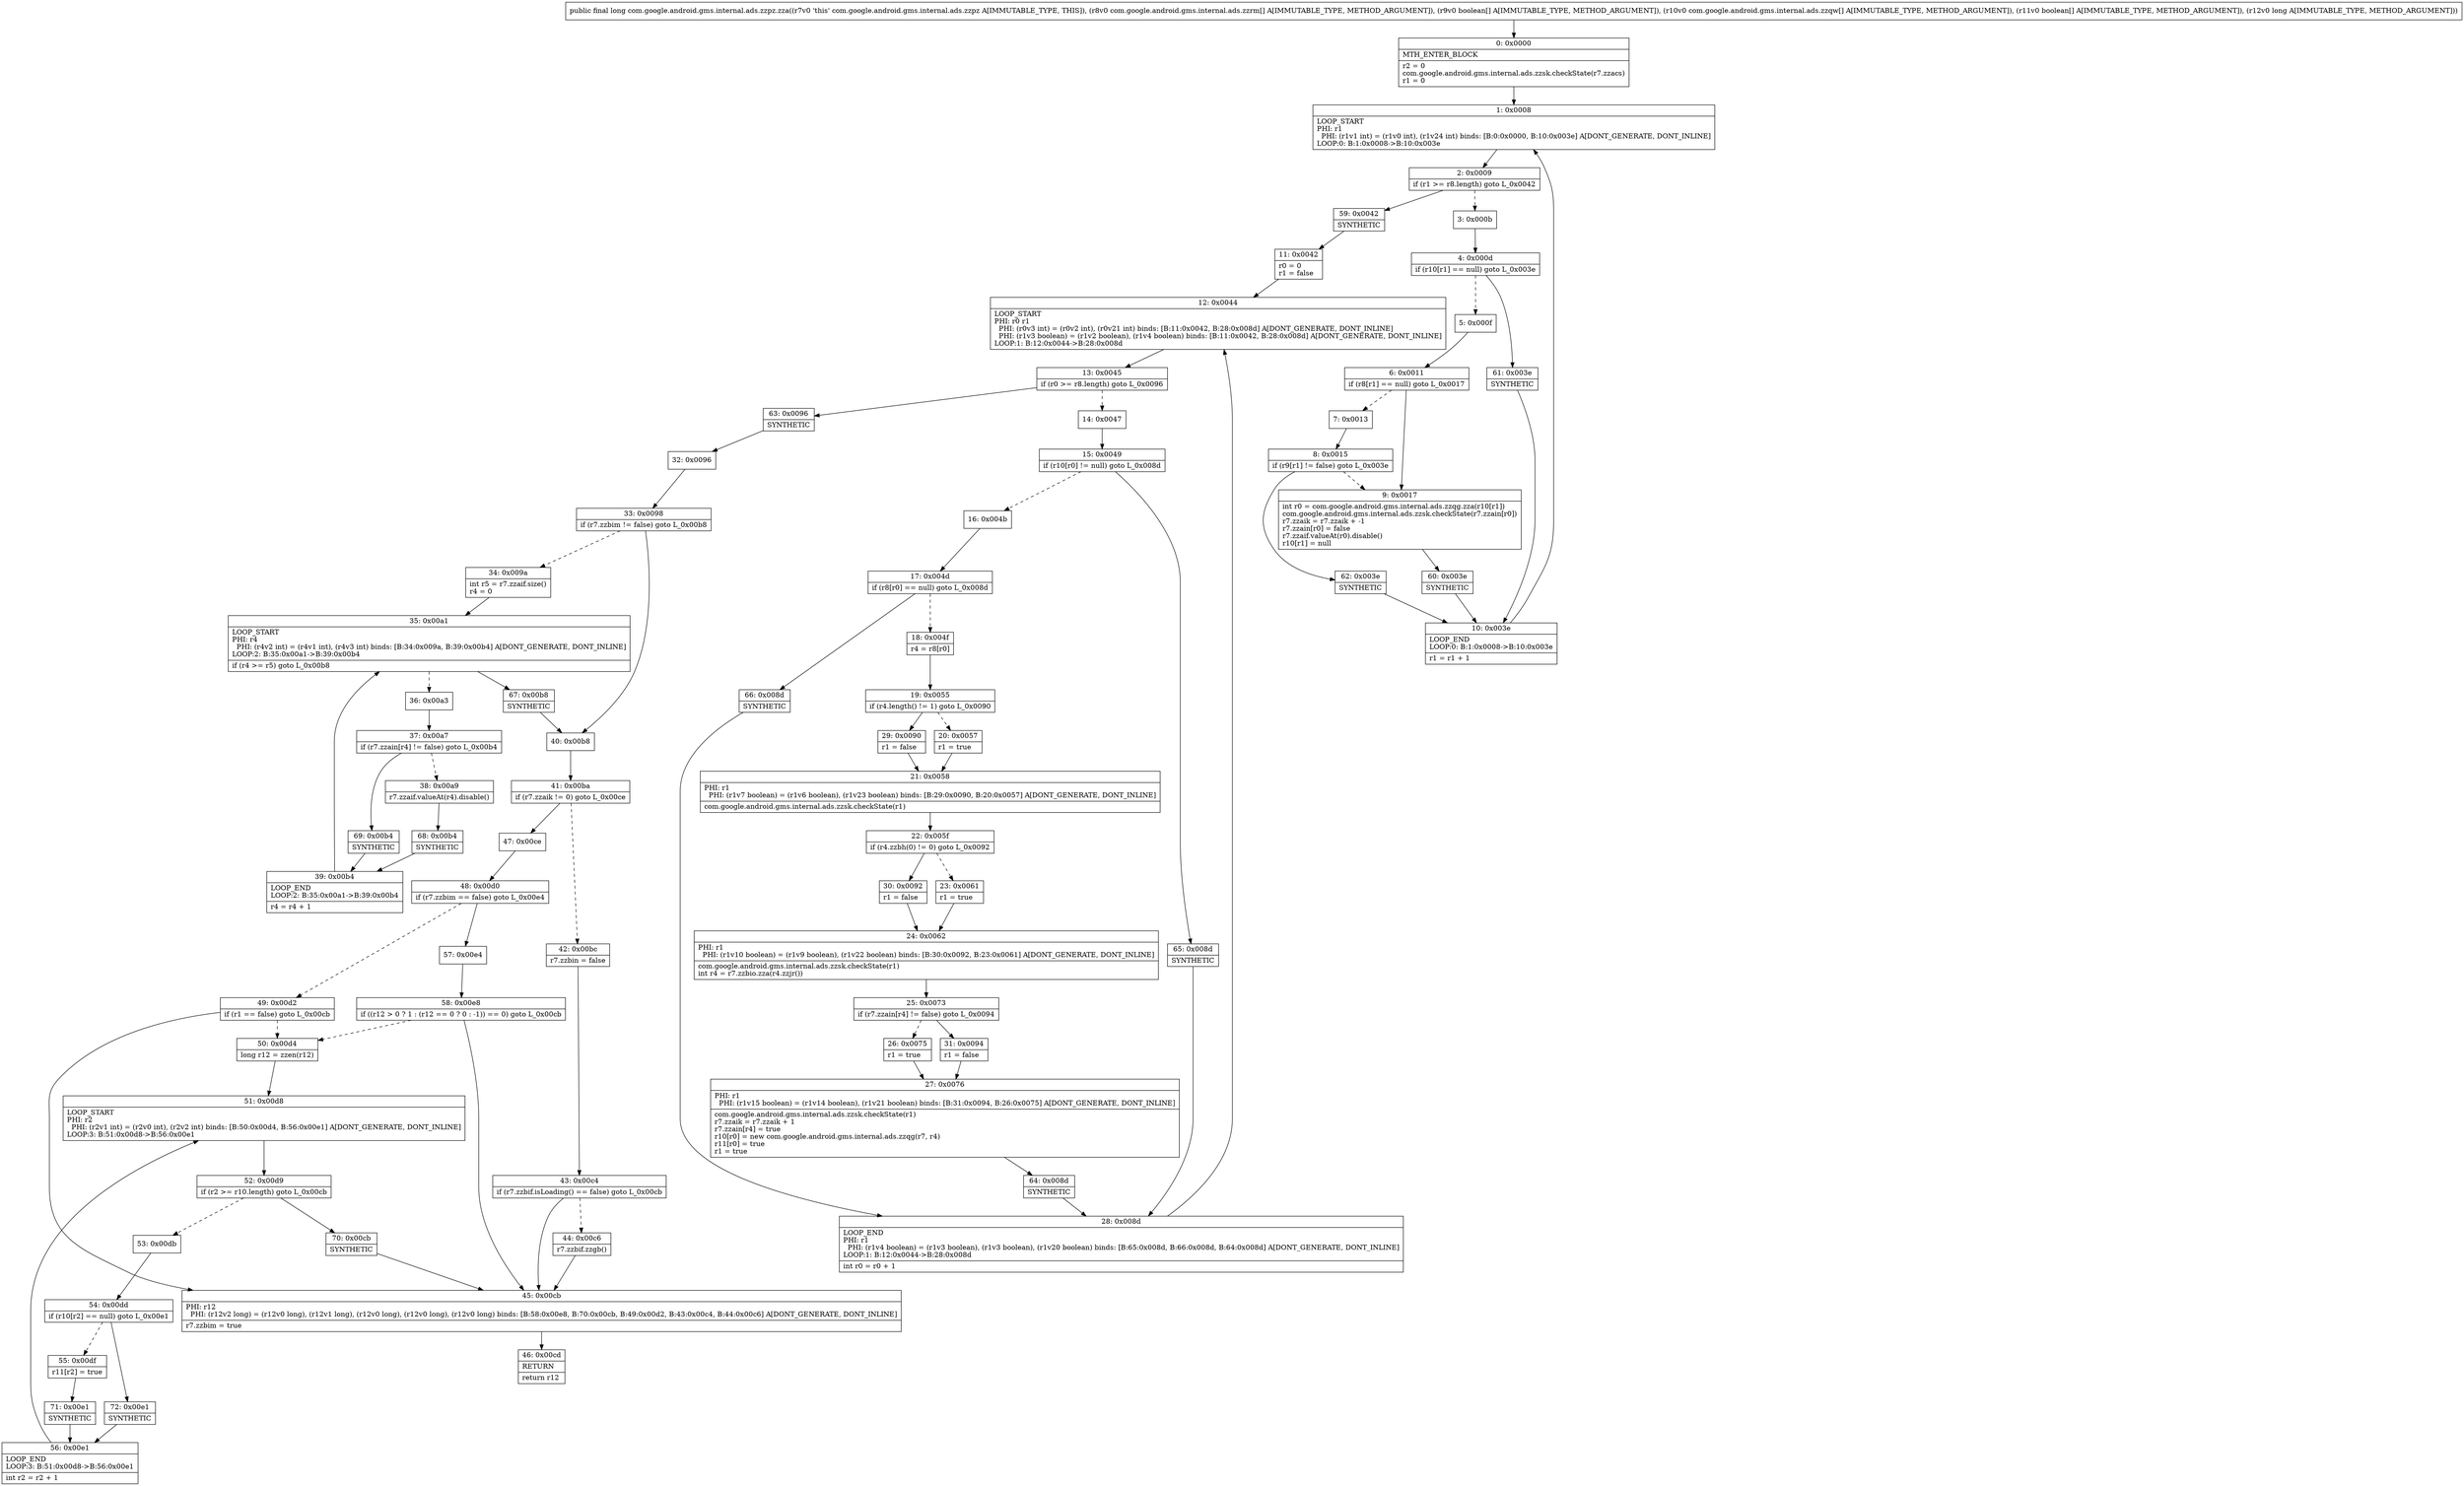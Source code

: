 digraph "CFG forcom.google.android.gms.internal.ads.zzpz.zza([Lcom\/google\/android\/gms\/internal\/ads\/zzrm;[Z[Lcom\/google\/android\/gms\/internal\/ads\/zzqw;[ZJ)J" {
Node_0 [shape=record,label="{0\:\ 0x0000|MTH_ENTER_BLOCK\l|r2 = 0\lcom.google.android.gms.internal.ads.zzsk.checkState(r7.zzacs)\lr1 = 0\l}"];
Node_1 [shape=record,label="{1\:\ 0x0008|LOOP_START\lPHI: r1 \l  PHI: (r1v1 int) = (r1v0 int), (r1v24 int) binds: [B:0:0x0000, B:10:0x003e] A[DONT_GENERATE, DONT_INLINE]\lLOOP:0: B:1:0x0008\-\>B:10:0x003e\l}"];
Node_2 [shape=record,label="{2\:\ 0x0009|if (r1 \>= r8.length) goto L_0x0042\l}"];
Node_3 [shape=record,label="{3\:\ 0x000b}"];
Node_4 [shape=record,label="{4\:\ 0x000d|if (r10[r1] == null) goto L_0x003e\l}"];
Node_5 [shape=record,label="{5\:\ 0x000f}"];
Node_6 [shape=record,label="{6\:\ 0x0011|if (r8[r1] == null) goto L_0x0017\l}"];
Node_7 [shape=record,label="{7\:\ 0x0013}"];
Node_8 [shape=record,label="{8\:\ 0x0015|if (r9[r1] != false) goto L_0x003e\l}"];
Node_9 [shape=record,label="{9\:\ 0x0017|int r0 = com.google.android.gms.internal.ads.zzqg.zza(r10[r1])\lcom.google.android.gms.internal.ads.zzsk.checkState(r7.zzain[r0])\lr7.zzaik = r7.zzaik + \-1\lr7.zzain[r0] = false\lr7.zzaif.valueAt(r0).disable()\lr10[r1] = null\l}"];
Node_10 [shape=record,label="{10\:\ 0x003e|LOOP_END\lLOOP:0: B:1:0x0008\-\>B:10:0x003e\l|r1 = r1 + 1\l}"];
Node_11 [shape=record,label="{11\:\ 0x0042|r0 = 0\lr1 = false\l}"];
Node_12 [shape=record,label="{12\:\ 0x0044|LOOP_START\lPHI: r0 r1 \l  PHI: (r0v3 int) = (r0v2 int), (r0v21 int) binds: [B:11:0x0042, B:28:0x008d] A[DONT_GENERATE, DONT_INLINE]\l  PHI: (r1v3 boolean) = (r1v2 boolean), (r1v4 boolean) binds: [B:11:0x0042, B:28:0x008d] A[DONT_GENERATE, DONT_INLINE]\lLOOP:1: B:12:0x0044\-\>B:28:0x008d\l}"];
Node_13 [shape=record,label="{13\:\ 0x0045|if (r0 \>= r8.length) goto L_0x0096\l}"];
Node_14 [shape=record,label="{14\:\ 0x0047}"];
Node_15 [shape=record,label="{15\:\ 0x0049|if (r10[r0] != null) goto L_0x008d\l}"];
Node_16 [shape=record,label="{16\:\ 0x004b}"];
Node_17 [shape=record,label="{17\:\ 0x004d|if (r8[r0] == null) goto L_0x008d\l}"];
Node_18 [shape=record,label="{18\:\ 0x004f|r4 = r8[r0]\l}"];
Node_19 [shape=record,label="{19\:\ 0x0055|if (r4.length() != 1) goto L_0x0090\l}"];
Node_20 [shape=record,label="{20\:\ 0x0057|r1 = true\l}"];
Node_21 [shape=record,label="{21\:\ 0x0058|PHI: r1 \l  PHI: (r1v7 boolean) = (r1v6 boolean), (r1v23 boolean) binds: [B:29:0x0090, B:20:0x0057] A[DONT_GENERATE, DONT_INLINE]\l|com.google.android.gms.internal.ads.zzsk.checkState(r1)\l}"];
Node_22 [shape=record,label="{22\:\ 0x005f|if (r4.zzbh(0) != 0) goto L_0x0092\l}"];
Node_23 [shape=record,label="{23\:\ 0x0061|r1 = true\l}"];
Node_24 [shape=record,label="{24\:\ 0x0062|PHI: r1 \l  PHI: (r1v10 boolean) = (r1v9 boolean), (r1v22 boolean) binds: [B:30:0x0092, B:23:0x0061] A[DONT_GENERATE, DONT_INLINE]\l|com.google.android.gms.internal.ads.zzsk.checkState(r1)\lint r4 = r7.zzbio.zza(r4.zzjr())\l}"];
Node_25 [shape=record,label="{25\:\ 0x0073|if (r7.zzain[r4] != false) goto L_0x0094\l}"];
Node_26 [shape=record,label="{26\:\ 0x0075|r1 = true\l}"];
Node_27 [shape=record,label="{27\:\ 0x0076|PHI: r1 \l  PHI: (r1v15 boolean) = (r1v14 boolean), (r1v21 boolean) binds: [B:31:0x0094, B:26:0x0075] A[DONT_GENERATE, DONT_INLINE]\l|com.google.android.gms.internal.ads.zzsk.checkState(r1)\lr7.zzaik = r7.zzaik + 1\lr7.zzain[r4] = true\lr10[r0] = new com.google.android.gms.internal.ads.zzqg(r7, r4)\lr11[r0] = true\lr1 = true\l}"];
Node_28 [shape=record,label="{28\:\ 0x008d|LOOP_END\lPHI: r1 \l  PHI: (r1v4 boolean) = (r1v3 boolean), (r1v3 boolean), (r1v20 boolean) binds: [B:65:0x008d, B:66:0x008d, B:64:0x008d] A[DONT_GENERATE, DONT_INLINE]\lLOOP:1: B:12:0x0044\-\>B:28:0x008d\l|int r0 = r0 + 1\l}"];
Node_29 [shape=record,label="{29\:\ 0x0090|r1 = false\l}"];
Node_30 [shape=record,label="{30\:\ 0x0092|r1 = false\l}"];
Node_31 [shape=record,label="{31\:\ 0x0094|r1 = false\l}"];
Node_32 [shape=record,label="{32\:\ 0x0096}"];
Node_33 [shape=record,label="{33\:\ 0x0098|if (r7.zzbim != false) goto L_0x00b8\l}"];
Node_34 [shape=record,label="{34\:\ 0x009a|int r5 = r7.zzaif.size()\lr4 = 0\l}"];
Node_35 [shape=record,label="{35\:\ 0x00a1|LOOP_START\lPHI: r4 \l  PHI: (r4v2 int) = (r4v1 int), (r4v3 int) binds: [B:34:0x009a, B:39:0x00b4] A[DONT_GENERATE, DONT_INLINE]\lLOOP:2: B:35:0x00a1\-\>B:39:0x00b4\l|if (r4 \>= r5) goto L_0x00b8\l}"];
Node_36 [shape=record,label="{36\:\ 0x00a3}"];
Node_37 [shape=record,label="{37\:\ 0x00a7|if (r7.zzain[r4] != false) goto L_0x00b4\l}"];
Node_38 [shape=record,label="{38\:\ 0x00a9|r7.zzaif.valueAt(r4).disable()\l}"];
Node_39 [shape=record,label="{39\:\ 0x00b4|LOOP_END\lLOOP:2: B:35:0x00a1\-\>B:39:0x00b4\l|r4 = r4 + 1\l}"];
Node_40 [shape=record,label="{40\:\ 0x00b8}"];
Node_41 [shape=record,label="{41\:\ 0x00ba|if (r7.zzaik != 0) goto L_0x00ce\l}"];
Node_42 [shape=record,label="{42\:\ 0x00bc|r7.zzbin = false\l}"];
Node_43 [shape=record,label="{43\:\ 0x00c4|if (r7.zzbif.isLoading() == false) goto L_0x00cb\l}"];
Node_44 [shape=record,label="{44\:\ 0x00c6|r7.zzbif.zzgb()\l}"];
Node_45 [shape=record,label="{45\:\ 0x00cb|PHI: r12 \l  PHI: (r12v2 long) = (r12v0 long), (r12v1 long), (r12v0 long), (r12v0 long), (r12v0 long) binds: [B:58:0x00e8, B:70:0x00cb, B:49:0x00d2, B:43:0x00c4, B:44:0x00c6] A[DONT_GENERATE, DONT_INLINE]\l|r7.zzbim = true\l}"];
Node_46 [shape=record,label="{46\:\ 0x00cd|RETURN\l|return r12\l}"];
Node_47 [shape=record,label="{47\:\ 0x00ce}"];
Node_48 [shape=record,label="{48\:\ 0x00d0|if (r7.zzbim == false) goto L_0x00e4\l}"];
Node_49 [shape=record,label="{49\:\ 0x00d2|if (r1 == false) goto L_0x00cb\l}"];
Node_50 [shape=record,label="{50\:\ 0x00d4|long r12 = zzen(r12)\l}"];
Node_51 [shape=record,label="{51\:\ 0x00d8|LOOP_START\lPHI: r2 \l  PHI: (r2v1 int) = (r2v0 int), (r2v2 int) binds: [B:50:0x00d4, B:56:0x00e1] A[DONT_GENERATE, DONT_INLINE]\lLOOP:3: B:51:0x00d8\-\>B:56:0x00e1\l}"];
Node_52 [shape=record,label="{52\:\ 0x00d9|if (r2 \>= r10.length) goto L_0x00cb\l}"];
Node_53 [shape=record,label="{53\:\ 0x00db}"];
Node_54 [shape=record,label="{54\:\ 0x00dd|if (r10[r2] == null) goto L_0x00e1\l}"];
Node_55 [shape=record,label="{55\:\ 0x00df|r11[r2] = true\l}"];
Node_56 [shape=record,label="{56\:\ 0x00e1|LOOP_END\lLOOP:3: B:51:0x00d8\-\>B:56:0x00e1\l|int r2 = r2 + 1\l}"];
Node_57 [shape=record,label="{57\:\ 0x00e4}"];
Node_58 [shape=record,label="{58\:\ 0x00e8|if ((r12 \> 0 ? 1 : (r12 == 0 ? 0 : \-1)) == 0) goto L_0x00cb\l}"];
Node_59 [shape=record,label="{59\:\ 0x0042|SYNTHETIC\l}"];
Node_60 [shape=record,label="{60\:\ 0x003e|SYNTHETIC\l}"];
Node_61 [shape=record,label="{61\:\ 0x003e|SYNTHETIC\l}"];
Node_62 [shape=record,label="{62\:\ 0x003e|SYNTHETIC\l}"];
Node_63 [shape=record,label="{63\:\ 0x0096|SYNTHETIC\l}"];
Node_64 [shape=record,label="{64\:\ 0x008d|SYNTHETIC\l}"];
Node_65 [shape=record,label="{65\:\ 0x008d|SYNTHETIC\l}"];
Node_66 [shape=record,label="{66\:\ 0x008d|SYNTHETIC\l}"];
Node_67 [shape=record,label="{67\:\ 0x00b8|SYNTHETIC\l}"];
Node_68 [shape=record,label="{68\:\ 0x00b4|SYNTHETIC\l}"];
Node_69 [shape=record,label="{69\:\ 0x00b4|SYNTHETIC\l}"];
Node_70 [shape=record,label="{70\:\ 0x00cb|SYNTHETIC\l}"];
Node_71 [shape=record,label="{71\:\ 0x00e1|SYNTHETIC\l}"];
Node_72 [shape=record,label="{72\:\ 0x00e1|SYNTHETIC\l}"];
MethodNode[shape=record,label="{public final long com.google.android.gms.internal.ads.zzpz.zza((r7v0 'this' com.google.android.gms.internal.ads.zzpz A[IMMUTABLE_TYPE, THIS]), (r8v0 com.google.android.gms.internal.ads.zzrm[] A[IMMUTABLE_TYPE, METHOD_ARGUMENT]), (r9v0 boolean[] A[IMMUTABLE_TYPE, METHOD_ARGUMENT]), (r10v0 com.google.android.gms.internal.ads.zzqw[] A[IMMUTABLE_TYPE, METHOD_ARGUMENT]), (r11v0 boolean[] A[IMMUTABLE_TYPE, METHOD_ARGUMENT]), (r12v0 long A[IMMUTABLE_TYPE, METHOD_ARGUMENT])) }"];
MethodNode -> Node_0;
Node_0 -> Node_1;
Node_1 -> Node_2;
Node_2 -> Node_3[style=dashed];
Node_2 -> Node_59;
Node_3 -> Node_4;
Node_4 -> Node_5[style=dashed];
Node_4 -> Node_61;
Node_5 -> Node_6;
Node_6 -> Node_7[style=dashed];
Node_6 -> Node_9;
Node_7 -> Node_8;
Node_8 -> Node_9[style=dashed];
Node_8 -> Node_62;
Node_9 -> Node_60;
Node_10 -> Node_1;
Node_11 -> Node_12;
Node_12 -> Node_13;
Node_13 -> Node_14[style=dashed];
Node_13 -> Node_63;
Node_14 -> Node_15;
Node_15 -> Node_16[style=dashed];
Node_15 -> Node_65;
Node_16 -> Node_17;
Node_17 -> Node_18[style=dashed];
Node_17 -> Node_66;
Node_18 -> Node_19;
Node_19 -> Node_20[style=dashed];
Node_19 -> Node_29;
Node_20 -> Node_21;
Node_21 -> Node_22;
Node_22 -> Node_23[style=dashed];
Node_22 -> Node_30;
Node_23 -> Node_24;
Node_24 -> Node_25;
Node_25 -> Node_26[style=dashed];
Node_25 -> Node_31;
Node_26 -> Node_27;
Node_27 -> Node_64;
Node_28 -> Node_12;
Node_29 -> Node_21;
Node_30 -> Node_24;
Node_31 -> Node_27;
Node_32 -> Node_33;
Node_33 -> Node_34[style=dashed];
Node_33 -> Node_40;
Node_34 -> Node_35;
Node_35 -> Node_36[style=dashed];
Node_35 -> Node_67;
Node_36 -> Node_37;
Node_37 -> Node_38[style=dashed];
Node_37 -> Node_69;
Node_38 -> Node_68;
Node_39 -> Node_35;
Node_40 -> Node_41;
Node_41 -> Node_42[style=dashed];
Node_41 -> Node_47;
Node_42 -> Node_43;
Node_43 -> Node_44[style=dashed];
Node_43 -> Node_45;
Node_44 -> Node_45;
Node_45 -> Node_46;
Node_47 -> Node_48;
Node_48 -> Node_49[style=dashed];
Node_48 -> Node_57;
Node_49 -> Node_45;
Node_49 -> Node_50[style=dashed];
Node_50 -> Node_51;
Node_51 -> Node_52;
Node_52 -> Node_53[style=dashed];
Node_52 -> Node_70;
Node_53 -> Node_54;
Node_54 -> Node_55[style=dashed];
Node_54 -> Node_72;
Node_55 -> Node_71;
Node_56 -> Node_51;
Node_57 -> Node_58;
Node_58 -> Node_45;
Node_58 -> Node_50[style=dashed];
Node_59 -> Node_11;
Node_60 -> Node_10;
Node_61 -> Node_10;
Node_62 -> Node_10;
Node_63 -> Node_32;
Node_64 -> Node_28;
Node_65 -> Node_28;
Node_66 -> Node_28;
Node_67 -> Node_40;
Node_68 -> Node_39;
Node_69 -> Node_39;
Node_70 -> Node_45;
Node_71 -> Node_56;
Node_72 -> Node_56;
}

